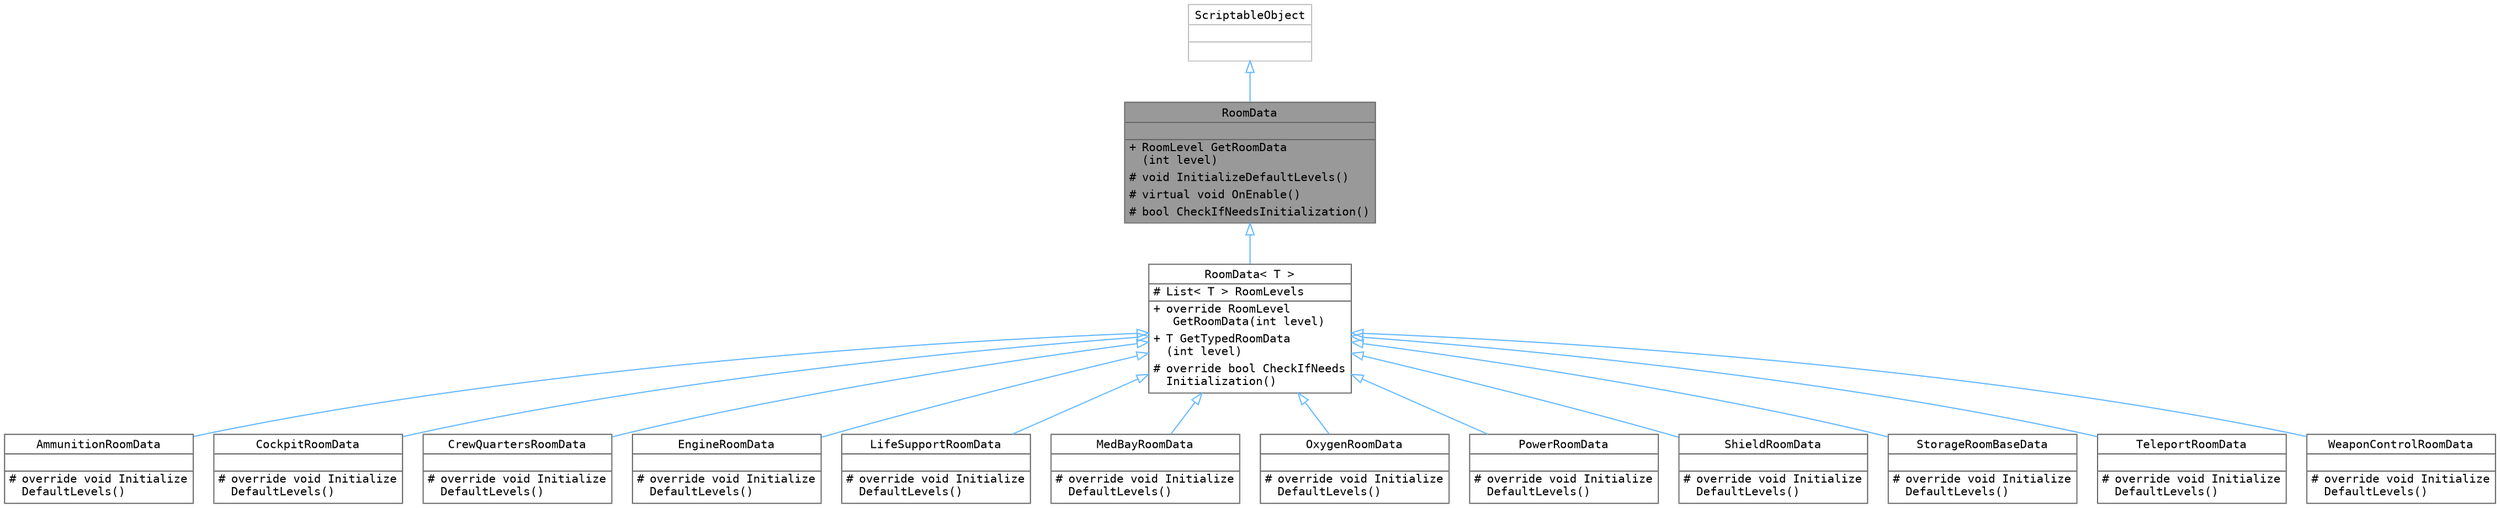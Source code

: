 digraph "RoomData"
{
 // INTERACTIVE_SVG=YES
 // LATEX_PDF_SIZE
  bgcolor="transparent";
  edge [fontname=Helvetica,fontsize=10,labelfontname=Helvetica,labelfontsize=10];
  node [fontname=Helvetica,fontsize=10,fontname=Consolas fontsize=10 style=filled height=0.2 width=0.4 margin=0.1];
  Node1 [id="Node000001",shape=plain,label=<<TABLE CELLBORDER="0" BORDER="1"><TR><TD COLSPAN="2" CELLPADDING="1" CELLSPACING="0">RoomData</TD></TR>
<HR/>
<TR><TD COLSPAN="2" CELLPADDING="1" CELLSPACING="0">&nbsp;</TD></TR>
<HR/>
<TR><TD VALIGN="top" CELLPADDING="1" CELLSPACING="0">+</TD><TD VALIGN="top" ALIGN="LEFT" CELLPADDING="1" CELLSPACING="0">RoomLevel GetRoomData<BR ALIGN="LEFT"/>(int level)<BR ALIGN="LEFT"/></TD></TR>
<TR><TD VALIGN="top" CELLPADDING="1" CELLSPACING="0">#</TD><TD VALIGN="top" ALIGN="LEFT" CELLPADDING="1" CELLSPACING="0">void InitializeDefaultLevels()<BR ALIGN="LEFT"/></TD></TR>
<TR><TD VALIGN="top" CELLPADDING="1" CELLSPACING="0">#</TD><TD VALIGN="top" ALIGN="LEFT" CELLPADDING="1" CELLSPACING="0">virtual void OnEnable()<BR ALIGN="LEFT"/></TD></TR>
<TR><TD VALIGN="top" CELLPADDING="1" CELLSPACING="0">#</TD><TD VALIGN="top" ALIGN="LEFT" CELLPADDING="1" CELLSPACING="0">bool CheckIfNeedsInitialization()<BR ALIGN="LEFT"/></TD></TR>
</TABLE>>
,height=0.2,width=0.4,color="gray40", fillcolor="grey60", style="filled", fontcolor="black",tooltip="모든 방 유형의 기본 데이터를 정의하는 추상 ScriptableObject. 방의 레벨별 속성, 체력, 크기, 요구 자원 등을 설정합니다."];
  Node2 -> Node1 [id="edge1_Node000001_Node000002",dir="back",color="steelblue1",style="solid",tooltip=" ",arrowtail="onormal"];
  Node2 [id="Node000002",shape=plain,label=<<TABLE CELLBORDER="0" BORDER="1"><TR><TD COLSPAN="2" CELLPADDING="1" CELLSPACING="0">ScriptableObject</TD></TR>
<HR/>
<TR><TD COLSPAN="2" CELLPADDING="1" CELLSPACING="0">&nbsp;</TD></TR>
<HR/>
<TR><TD COLSPAN="2" CELLPADDING="1" CELLSPACING="0">&nbsp;</TD></TR>
</TABLE>>
,height=0.2,width=0.4,color="grey75", fillcolor="white", style="filled",tooltip=" "];
  Node1 -> Node3 [id="edge2_Node000001_Node000003",dir="back",color="steelblue1",style="solid",tooltip=" ",arrowtail="onormal"];
  Node3 [id="Node000003",shape=plain,label=<<TABLE CELLBORDER="0" BORDER="1"><TR><TD COLSPAN="2" CELLPADDING="1" CELLSPACING="0">RoomData&lt; T &gt;</TD></TR>
<HR/>
<TR><TD VALIGN="top" CELLPADDING="1" CELLSPACING="0">#</TD><TD VALIGN="top" ALIGN="LEFT" CELLPADDING="1" CELLSPACING="0">List&lt; T &gt; RoomLevels<BR ALIGN="LEFT"/></TD></TR>
<HR/>
<TR><TD VALIGN="top" CELLPADDING="1" CELLSPACING="0">+</TD><TD VALIGN="top" ALIGN="LEFT" CELLPADDING="1" CELLSPACING="0">override RoomLevel<BR ALIGN="LEFT"/> GetRoomData(int level)<BR ALIGN="LEFT"/></TD></TR>
<TR><TD VALIGN="top" CELLPADDING="1" CELLSPACING="0">+</TD><TD VALIGN="top" ALIGN="LEFT" CELLPADDING="1" CELLSPACING="0">T GetTypedRoomData<BR ALIGN="LEFT"/>(int level)<BR ALIGN="LEFT"/></TD></TR>
<TR><TD VALIGN="top" CELLPADDING="1" CELLSPACING="0">#</TD><TD VALIGN="top" ALIGN="LEFT" CELLPADDING="1" CELLSPACING="0">override bool CheckIfNeeds<BR ALIGN="LEFT"/>Initialization()<BR ALIGN="LEFT"/></TD></TR>
</TABLE>>
,height=0.2,width=0.4,color="gray40", fillcolor="white", style="filled",URL="$class_room_data-1-g.html",tooltip="RoomData의 제네릭 확장 버전. 각 방 타입에 특화된 RoomLevel 데이터를 제네릭으로 정의할 수 있습니다."];
  Node3 -> Node4 [id="edge3_Node000003_Node000004",dir="back",color="steelblue1",style="solid",tooltip=" ",arrowtail="onormal"];
  Node4 [id="Node000004",shape=plain,label=<<TABLE CELLBORDER="0" BORDER="1"><TR><TD COLSPAN="2" CELLPADDING="1" CELLSPACING="0">AmmunitionRoomData</TD></TR>
<HR/>
<TR><TD COLSPAN="2" CELLPADDING="1" CELLSPACING="0">&nbsp;</TD></TR>
<HR/>
<TR><TD VALIGN="top" CELLPADDING="1" CELLSPACING="0">#</TD><TD VALIGN="top" ALIGN="LEFT" CELLPADDING="1" CELLSPACING="0">override void Initialize<BR ALIGN="LEFT"/>DefaultLevels()<BR ALIGN="LEFT"/></TD></TR>
</TABLE>>
,height=0.2,width=0.4,color="gray40", fillcolor="white", style="filled",URL="$class_ammunition_room_data.html",tooltip="탄약고의 레벨별 데이터를 저장하는 ScriptableObject. 각 레벨에서 재장전 보너스와 데미지 보너스를 정의합니다."];
  Node3 -> Node5 [id="edge4_Node000003_Node000005",dir="back",color="steelblue1",style="solid",tooltip=" ",arrowtail="onormal"];
  Node5 [id="Node000005",shape=plain,label=<<TABLE CELLBORDER="0" BORDER="1"><TR><TD COLSPAN="2" CELLPADDING="1" CELLSPACING="0">CockpitRoomData</TD></TR>
<HR/>
<TR><TD COLSPAN="2" CELLPADDING="1" CELLSPACING="0">&nbsp;</TD></TR>
<HR/>
<TR><TD VALIGN="top" CELLPADDING="1" CELLSPACING="0">#</TD><TD VALIGN="top" ALIGN="LEFT" CELLPADDING="1" CELLSPACING="0">override void Initialize<BR ALIGN="LEFT"/>DefaultLevels()<BR ALIGN="LEFT"/></TD></TR>
</TABLE>>
,height=0.2,width=0.4,color="gray40", fillcolor="white", style="filled",URL="$class_cockpit_room_data.html",tooltip="조종실의 레벨별 데이터를 저장하는 ScriptableObject. 각 레벨마다 회피 효율, 연료 효율 등의 수치를 정의합니다."];
  Node3 -> Node6 [id="edge5_Node000003_Node000006",dir="back",color="steelblue1",style="solid",tooltip=" ",arrowtail="onormal"];
  Node6 [id="Node000006",shape=plain,label=<<TABLE CELLBORDER="0" BORDER="1"><TR><TD COLSPAN="2" CELLPADDING="1" CELLSPACING="0">CrewQuartersRoomData</TD></TR>
<HR/>
<TR><TD COLSPAN="2" CELLPADDING="1" CELLSPACING="0">&nbsp;</TD></TR>
<HR/>
<TR><TD VALIGN="top" CELLPADDING="1" CELLSPACING="0">#</TD><TD VALIGN="top" ALIGN="LEFT" CELLPADDING="1" CELLSPACING="0">override void Initialize<BR ALIGN="LEFT"/>DefaultLevels()<BR ALIGN="LEFT"/></TD></TR>
</TABLE>>
,height=0.2,width=0.4,color="gray40", fillcolor="white", style="filled",URL="$class_crew_quarters_room_data.html",tooltip="승무원 선실의 데이터를 저장하는 ScriptableObject. 선실은 \"레벨\"이 아닌 \"종류\"로 구분되며, 종류별로 수용 인원과 사기 보너스 등이 달라집니다."];
  Node3 -> Node7 [id="edge6_Node000003_Node000007",dir="back",color="steelblue1",style="solid",tooltip=" ",arrowtail="onormal"];
  Node7 [id="Node000007",shape=plain,label=<<TABLE CELLBORDER="0" BORDER="1"><TR><TD COLSPAN="2" CELLPADDING="1" CELLSPACING="0">EngineRoomData</TD></TR>
<HR/>
<TR><TD COLSPAN="2" CELLPADDING="1" CELLSPACING="0">&nbsp;</TD></TR>
<HR/>
<TR><TD VALIGN="top" CELLPADDING="1" CELLSPACING="0">#</TD><TD VALIGN="top" ALIGN="LEFT" CELLPADDING="1" CELLSPACING="0">override void Initialize<BR ALIGN="LEFT"/>DefaultLevels()<BR ALIGN="LEFT"/></TD></TR>
</TABLE>>
,height=0.2,width=0.4,color="gray40", fillcolor="white", style="filled",URL="$class_engine_room_data.html",tooltip="엔진실의 레벨별 데이터를 저장하는 ScriptableObject. 연료 소모, 회피율, 연료 효율 등의 값을 레벨별로 정의합니다."];
  Node3 -> Node8 [id="edge7_Node000003_Node000008",dir="back",color="steelblue1",style="solid",tooltip=" ",arrowtail="onormal"];
  Node8 [id="Node000008",shape=plain,label=<<TABLE CELLBORDER="0" BORDER="1"><TR><TD COLSPAN="2" CELLPADDING="1" CELLSPACING="0">LifeSupportRoomData</TD></TR>
<HR/>
<TR><TD COLSPAN="2" CELLPADDING="1" CELLSPACING="0">&nbsp;</TD></TR>
<HR/>
<TR><TD VALIGN="top" CELLPADDING="1" CELLSPACING="0">#</TD><TD VALIGN="top" ALIGN="LEFT" CELLPADDING="1" CELLSPACING="0">override void Initialize<BR ALIGN="LEFT"/>DefaultLevels()<BR ALIGN="LEFT"/></TD></TR>
</TABLE>>
,height=0.2,width=0.4,color="gray40", fillcolor="white", style="filled",URL="$class_life_support_room_data.html",tooltip="생활 시설의 데이터를 저장하는 ScriptableObject. 종류별로 선원 사기 보너스를 제공하며, 일부는 전력을 소비합니다."];
  Node3 -> Node9 [id="edge8_Node000003_Node000009",dir="back",color="steelblue1",style="solid",tooltip=" ",arrowtail="onormal"];
  Node9 [id="Node000009",shape=plain,label=<<TABLE CELLBORDER="0" BORDER="1"><TR><TD COLSPAN="2" CELLPADDING="1" CELLSPACING="0">MedBayRoomData</TD></TR>
<HR/>
<TR><TD COLSPAN="2" CELLPADDING="1" CELLSPACING="0">&nbsp;</TD></TR>
<HR/>
<TR><TD VALIGN="top" CELLPADDING="1" CELLSPACING="0">#</TD><TD VALIGN="top" ALIGN="LEFT" CELLPADDING="1" CELLSPACING="0">override void Initialize<BR ALIGN="LEFT"/>DefaultLevels()<BR ALIGN="LEFT"/></TD></TR>
</TABLE>>
,height=0.2,width=0.4,color="gray40", fillcolor="white", style="filled",URL="$class_med_bay_room_data.html",tooltip="의무실의 레벨별 데이터를 저장하는 ScriptableObject. 회복량(초당 힐량)을 포함한 의무실 스탯을 정의합니다."];
  Node3 -> Node10 [id="edge9_Node000003_Node000010",dir="back",color="steelblue1",style="solid",tooltip=" ",arrowtail="onormal"];
  Node10 [id="Node000010",shape=plain,label=<<TABLE CELLBORDER="0" BORDER="1"><TR><TD COLSPAN="2" CELLPADDING="1" CELLSPACING="0">OxygenRoomData</TD></TR>
<HR/>
<TR><TD COLSPAN="2" CELLPADDING="1" CELLSPACING="0">&nbsp;</TD></TR>
<HR/>
<TR><TD VALIGN="top" CELLPADDING="1" CELLSPACING="0">#</TD><TD VALIGN="top" ALIGN="LEFT" CELLPADDING="1" CELLSPACING="0">override void Initialize<BR ALIGN="LEFT"/>DefaultLevels()<BR ALIGN="LEFT"/></TD></TR>
</TABLE>>
,height=0.2,width=0.4,color="gray40", fillcolor="white", style="filled",URL="$class_oxygen_room_data.html",tooltip="산소실의 레벨별 데이터를 저장하는 ScriptableObject. 레벨에 따라 산소 공급량과 전력 소비량 등이 달라집니다."];
  Node3 -> Node11 [id="edge10_Node000003_Node000011",dir="back",color="steelblue1",style="solid",tooltip=" ",arrowtail="onormal"];
  Node11 [id="Node000011",shape=plain,label=<<TABLE CELLBORDER="0" BORDER="1"><TR><TD COLSPAN="2" CELLPADDING="1" CELLSPACING="0">PowerRoomData</TD></TR>
<HR/>
<TR><TD COLSPAN="2" CELLPADDING="1" CELLSPACING="0">&nbsp;</TD></TR>
<HR/>
<TR><TD VALIGN="top" CELLPADDING="1" CELLSPACING="0">#</TD><TD VALIGN="top" ALIGN="LEFT" CELLPADDING="1" CELLSPACING="0">override void Initialize<BR ALIGN="LEFT"/>DefaultLevels()<BR ALIGN="LEFT"/></TD></TR>
</TABLE>>
,height=0.2,width=0.4,color="gray40", fillcolor="white", style="filled",URL="$class_power_room_data.html",tooltip="전력실의 레벨별 데이터를 저장하는 ScriptableObject. 각 레벨은 전력 생산량(PowerCapacity)에 대응되며, 별도 파라미터 없이 base 속성만 활용됩니다."];
  Node3 -> Node12 [id="edge11_Node000003_Node000012",dir="back",color="steelblue1",style="solid",tooltip=" ",arrowtail="onormal"];
  Node12 [id="Node000012",shape=plain,label=<<TABLE CELLBORDER="0" BORDER="1"><TR><TD COLSPAN="2" CELLPADDING="1" CELLSPACING="0">ShieldRoomData</TD></TR>
<HR/>
<TR><TD COLSPAN="2" CELLPADDING="1" CELLSPACING="0">&nbsp;</TD></TR>
<HR/>
<TR><TD VALIGN="top" CELLPADDING="1" CELLSPACING="0">#</TD><TD VALIGN="top" ALIGN="LEFT" CELLPADDING="1" CELLSPACING="0">override void Initialize<BR ALIGN="LEFT"/>DefaultLevels()<BR ALIGN="LEFT"/></TD></TR>
</TABLE>>
,height=0.2,width=0.4,color="gray40", fillcolor="white", style="filled",URL="$class_shield_room_data.html",tooltip="배리어실의 레벨별 데이터를 저장하는 ScriptableObject. 방어막 재생 시간, 최대 방어막 수치, 초당 재생량을 정의합니다."];
  Node3 -> Node13 [id="edge12_Node000003_Node000013",dir="back",color="steelblue1",style="solid",tooltip=" ",arrowtail="onormal"];
  Node13 [id="Node000013",shape=plain,label=<<TABLE CELLBORDER="0" BORDER="1"><TR><TD COLSPAN="2" CELLPADDING="1" CELLSPACING="0">StorageRoomBaseData</TD></TR>
<HR/>
<TR><TD COLSPAN="2" CELLPADDING="1" CELLSPACING="0">&nbsp;</TD></TR>
<HR/>
<TR><TD VALIGN="top" CELLPADDING="1" CELLSPACING="0">#</TD><TD VALIGN="top" ALIGN="LEFT" CELLPADDING="1" CELLSPACING="0">override void Initialize<BR ALIGN="LEFT"/>DefaultLevels()<BR ALIGN="LEFT"/></TD></TR>
</TABLE>>
,height=0.2,width=0.4,color="gray40", fillcolor="white", style="filled",URL="$class_storage_room_base_data.html",tooltip="모든 창고 타입의 기본 데이터를 저장하는 ScriptableObject. 창고는 레벨이 아닌 종류로 구분되며, ScriptableObject 인스턴스에 직접 데이터 입력이 필요합니다..."];
  Node3 -> Node14 [id="edge13_Node000003_Node000014",dir="back",color="steelblue1",style="solid",tooltip=" ",arrowtail="onormal"];
  Node14 [id="Node000014",shape=plain,label=<<TABLE CELLBORDER="0" BORDER="1"><TR><TD COLSPAN="2" CELLPADDING="1" CELLSPACING="0">TeleportRoomData</TD></TR>
<HR/>
<TR><TD COLSPAN="2" CELLPADDING="1" CELLSPACING="0">&nbsp;</TD></TR>
<HR/>
<TR><TD VALIGN="top" CELLPADDING="1" CELLSPACING="0">#</TD><TD VALIGN="top" ALIGN="LEFT" CELLPADDING="1" CELLSPACING="0">override void Initialize<BR ALIGN="LEFT"/>DefaultLevels()<BR ALIGN="LEFT"/></TD></TR>
</TABLE>>
,height=0.2,width=0.4,color="gray40", fillcolor="white", style="filled",URL="$class_teleport_room_data.html",tooltip="텔레포트실의 레벨별 데이터를 저장하는 ScriptableObject. 전력 소비와 텔레포트 딜레이 관련 스탯을 정의합니다."];
  Node3 -> Node15 [id="edge14_Node000003_Node000015",dir="back",color="steelblue1",style="solid",tooltip=" ",arrowtail="onormal"];
  Node15 [id="Node000015",shape=plain,label=<<TABLE CELLBORDER="0" BORDER="1"><TR><TD COLSPAN="2" CELLPADDING="1" CELLSPACING="0">WeaponControlRoomData</TD></TR>
<HR/>
<TR><TD COLSPAN="2" CELLPADDING="1" CELLSPACING="0">&nbsp;</TD></TR>
<HR/>
<TR><TD VALIGN="top" CELLPADDING="1" CELLSPACING="0">#</TD><TD VALIGN="top" ALIGN="LEFT" CELLPADDING="1" CELLSPACING="0">override void Initialize<BR ALIGN="LEFT"/>DefaultLevels()<BR ALIGN="LEFT"/></TD></TR>
</TABLE>>
,height=0.2,width=0.4,color="gray40", fillcolor="white", style="filled",URL="$class_weapon_control_room_data.html",tooltip="조준석(WeaponControlRoom)의 레벨별 데이터를 저장하는 ScriptableObject. 명중률(Accuracy)과 전력 소비량을 정의합니다."];
}
